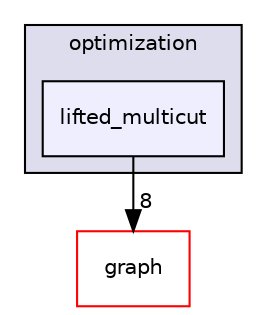 digraph "/home/tbeier/src/nifty/include/nifty/python/graph/optimization/lifted_multicut" {
  compound=true
  node [ fontsize="10", fontname="Helvetica"];
  edge [ labelfontsize="10", labelfontname="Helvetica"];
  subgraph clusterdir_7613e4593e2fbdde9830c64e83c472d0 {
    graph [ bgcolor="#ddddee", pencolor="black", label="optimization" fontname="Helvetica", fontsize="10", URL="dir_7613e4593e2fbdde9830c64e83c472d0.html"]
  dir_54f0ae1e247a6aece04725a3f6d67078 [shape=box, label="lifted_multicut", style="filled", fillcolor="#eeeeff", pencolor="black", URL="dir_54f0ae1e247a6aece04725a3f6d67078.html"];
  }
  dir_97733e685c53c2f7d0cfad6459fbedee [shape=box label="graph" fillcolor="white" style="filled" color="red" URL="dir_97733e685c53c2f7d0cfad6459fbedee.html"];
  dir_54f0ae1e247a6aece04725a3f6d67078->dir_97733e685c53c2f7d0cfad6459fbedee [headlabel="8", labeldistance=1.5 headhref="dir_000027_000011.html"];
}
